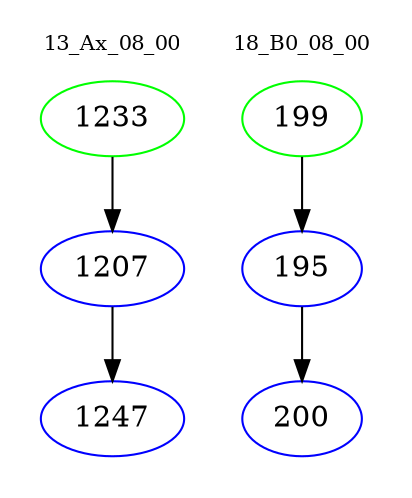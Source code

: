 digraph{
subgraph cluster_0 {
color = white
label = "13_Ax_08_00";
fontsize=10;
T0_1233 [label="1233", color="green"]
T0_1233 -> T0_1207 [color="black"]
T0_1207 [label="1207", color="blue"]
T0_1207 -> T0_1247 [color="black"]
T0_1247 [label="1247", color="blue"]
}
subgraph cluster_1 {
color = white
label = "18_B0_08_00";
fontsize=10;
T1_199 [label="199", color="green"]
T1_199 -> T1_195 [color="black"]
T1_195 [label="195", color="blue"]
T1_195 -> T1_200 [color="black"]
T1_200 [label="200", color="blue"]
}
}
